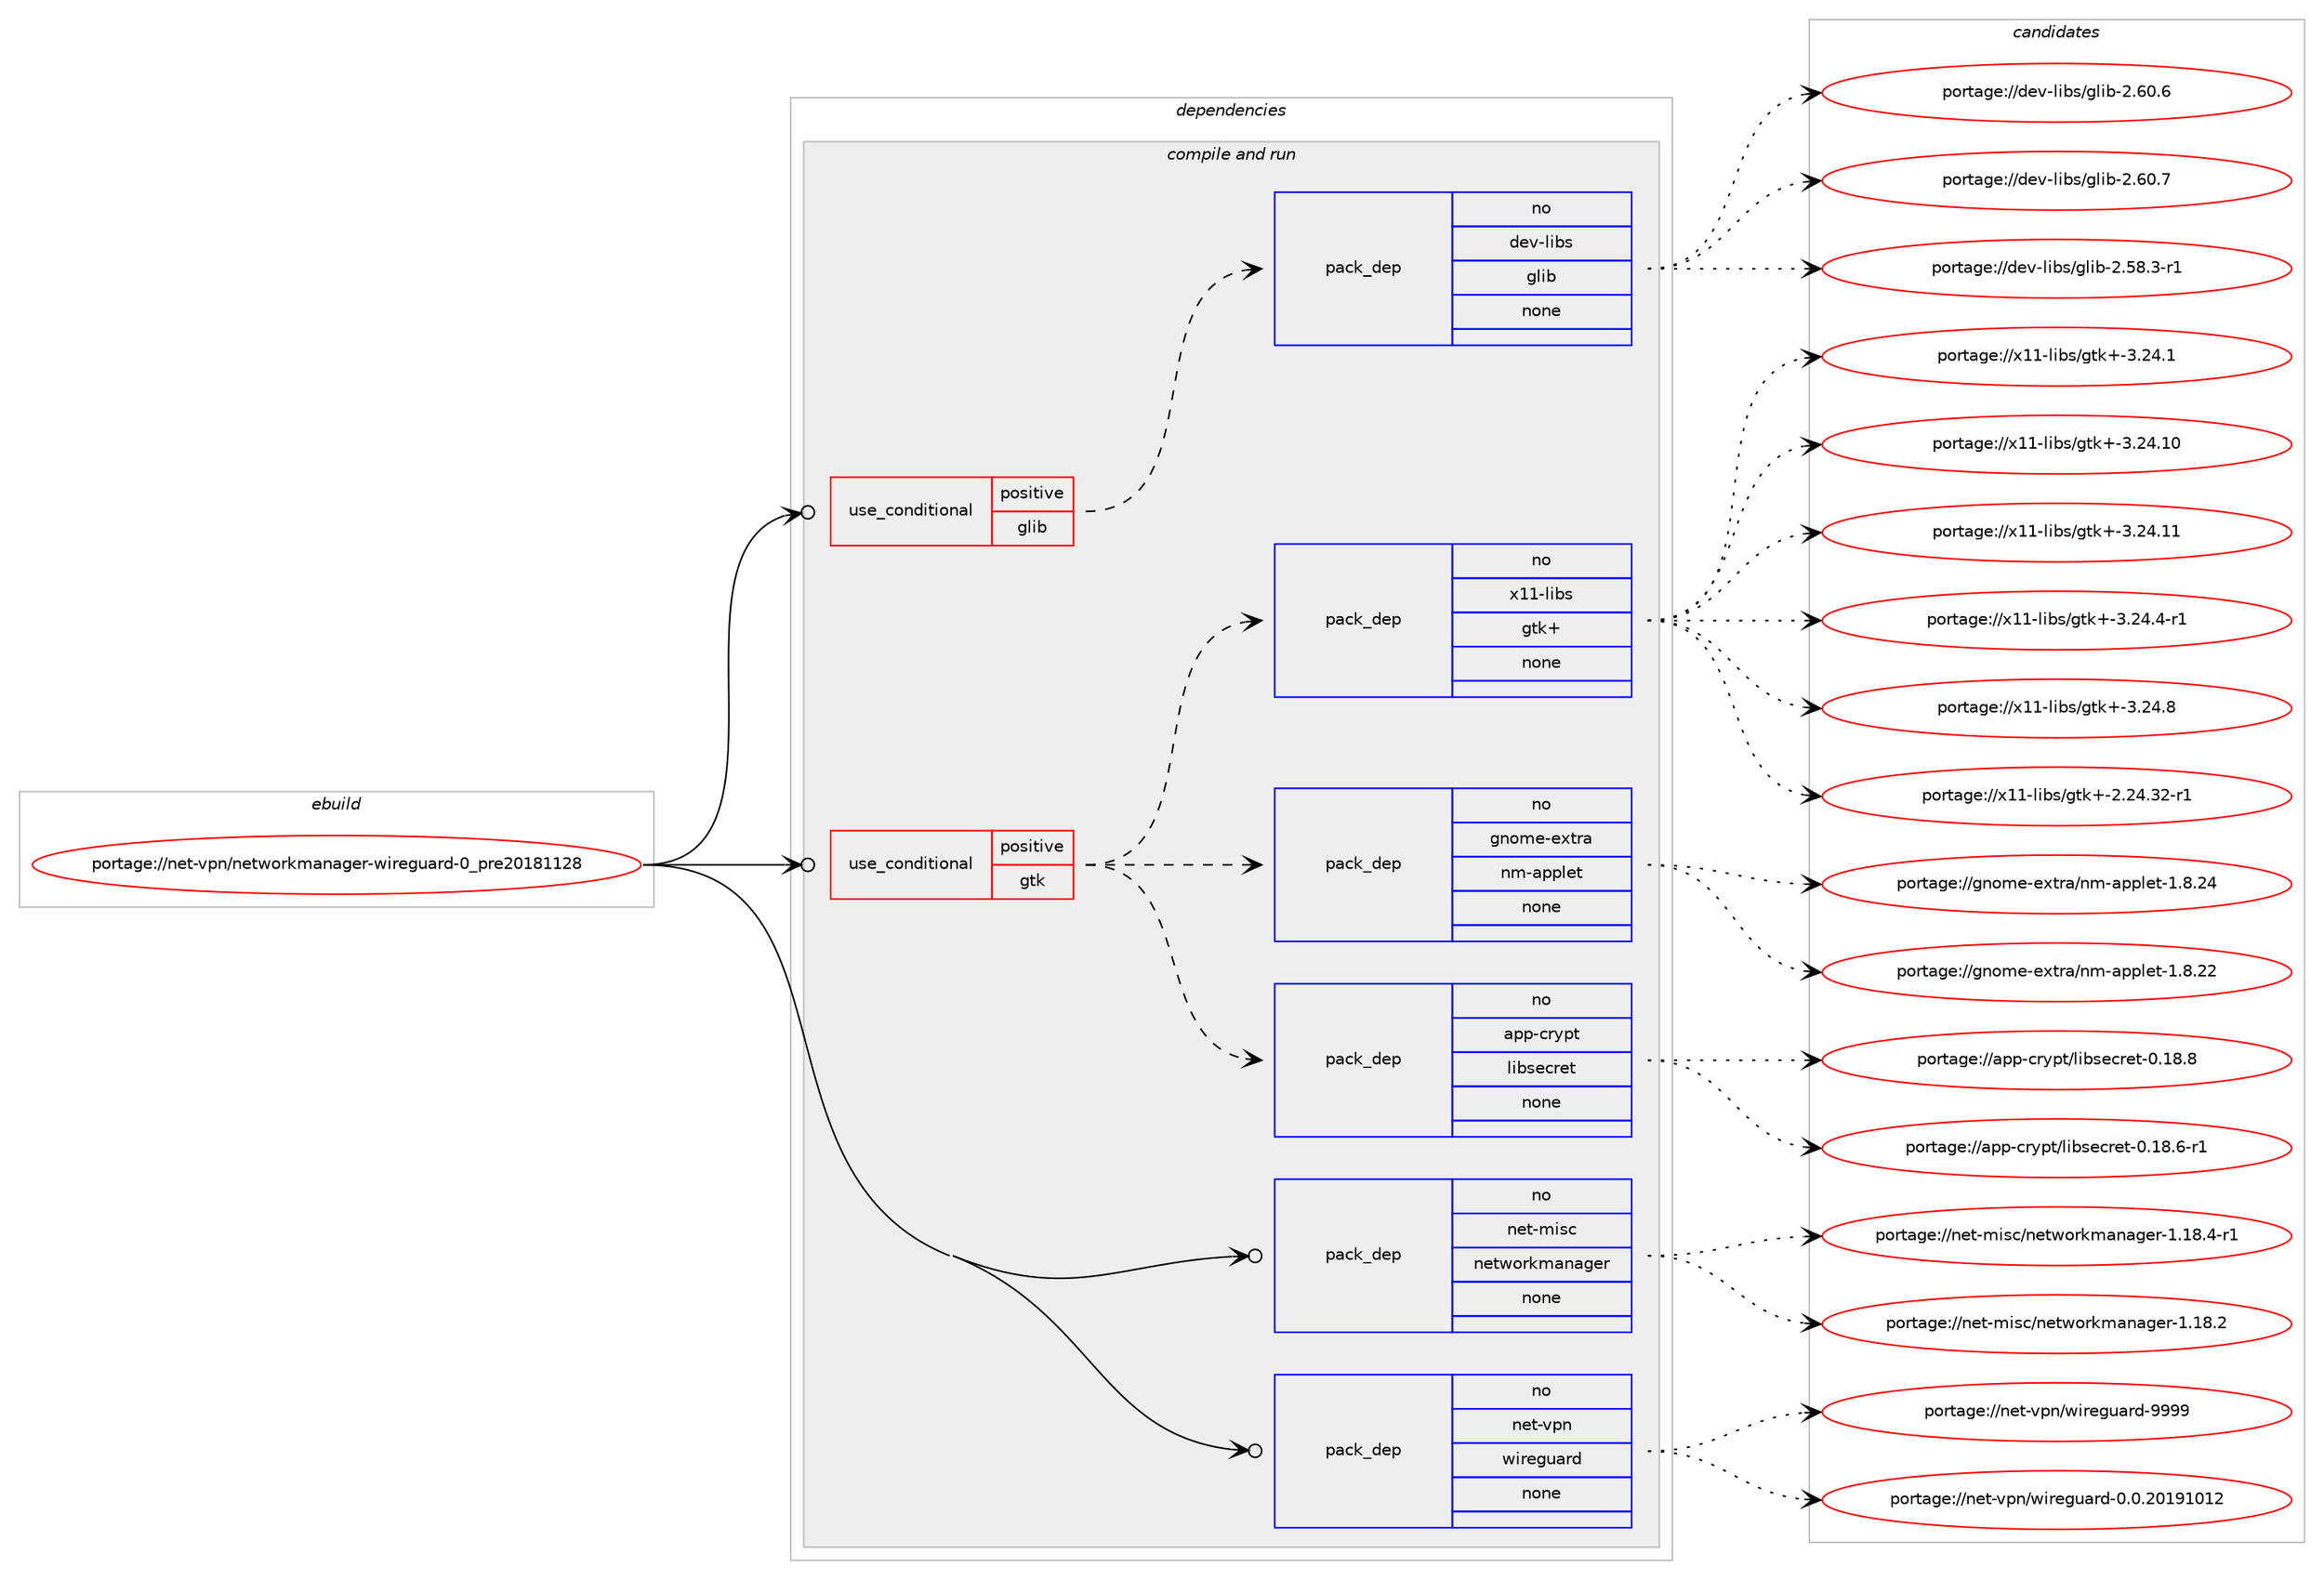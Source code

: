 digraph prolog {

# *************
# Graph options
# *************

newrank=true;
concentrate=true;
compound=true;
graph [rankdir=LR,fontname=Helvetica,fontsize=10,ranksep=1.5];#, ranksep=2.5, nodesep=0.2];
edge  [arrowhead=vee];
node  [fontname=Helvetica,fontsize=10];

# **********
# The ebuild
# **********

subgraph cluster_leftcol {
color=gray;
rank=same;
label=<<i>ebuild</i>>;
id [label="portage://net-vpn/networkmanager-wireguard-0_pre20181128", color=red, width=4, href="../net-vpn/networkmanager-wireguard-0_pre20181128.svg"];
}

# ****************
# The dependencies
# ****************

subgraph cluster_midcol {
color=gray;
label=<<i>dependencies</i>>;
subgraph cluster_compile {
fillcolor="#eeeeee";
style=filled;
label=<<i>compile</i>>;
}
subgraph cluster_compileandrun {
fillcolor="#eeeeee";
style=filled;
label=<<i>compile and run</i>>;
subgraph cond94011 {
dependency376056 [label=<<TABLE BORDER="0" CELLBORDER="1" CELLSPACING="0" CELLPADDING="4"><TR><TD ROWSPAN="3" CELLPADDING="10">use_conditional</TD></TR><TR><TD>positive</TD></TR><TR><TD>glib</TD></TR></TABLE>>, shape=none, color=red];
subgraph pack275668 {
dependency376057 [label=<<TABLE BORDER="0" CELLBORDER="1" CELLSPACING="0" CELLPADDING="4" WIDTH="220"><TR><TD ROWSPAN="6" CELLPADDING="30">pack_dep</TD></TR><TR><TD WIDTH="110">no</TD></TR><TR><TD>dev-libs</TD></TR><TR><TD>glib</TD></TR><TR><TD>none</TD></TR><TR><TD></TD></TR></TABLE>>, shape=none, color=blue];
}
dependency376056:e -> dependency376057:w [weight=20,style="dashed",arrowhead="vee"];
}
id:e -> dependency376056:w [weight=20,style="solid",arrowhead="odotvee"];
subgraph cond94012 {
dependency376058 [label=<<TABLE BORDER="0" CELLBORDER="1" CELLSPACING="0" CELLPADDING="4"><TR><TD ROWSPAN="3" CELLPADDING="10">use_conditional</TD></TR><TR><TD>positive</TD></TR><TR><TD>gtk</TD></TR></TABLE>>, shape=none, color=red];
subgraph pack275669 {
dependency376059 [label=<<TABLE BORDER="0" CELLBORDER="1" CELLSPACING="0" CELLPADDING="4" WIDTH="220"><TR><TD ROWSPAN="6" CELLPADDING="30">pack_dep</TD></TR><TR><TD WIDTH="110">no</TD></TR><TR><TD>app-crypt</TD></TR><TR><TD>libsecret</TD></TR><TR><TD>none</TD></TR><TR><TD></TD></TR></TABLE>>, shape=none, color=blue];
}
dependency376058:e -> dependency376059:w [weight=20,style="dashed",arrowhead="vee"];
subgraph pack275670 {
dependency376060 [label=<<TABLE BORDER="0" CELLBORDER="1" CELLSPACING="0" CELLPADDING="4" WIDTH="220"><TR><TD ROWSPAN="6" CELLPADDING="30">pack_dep</TD></TR><TR><TD WIDTH="110">no</TD></TR><TR><TD>gnome-extra</TD></TR><TR><TD>nm-applet</TD></TR><TR><TD>none</TD></TR><TR><TD></TD></TR></TABLE>>, shape=none, color=blue];
}
dependency376058:e -> dependency376060:w [weight=20,style="dashed",arrowhead="vee"];
subgraph pack275671 {
dependency376061 [label=<<TABLE BORDER="0" CELLBORDER="1" CELLSPACING="0" CELLPADDING="4" WIDTH="220"><TR><TD ROWSPAN="6" CELLPADDING="30">pack_dep</TD></TR><TR><TD WIDTH="110">no</TD></TR><TR><TD>x11-libs</TD></TR><TR><TD>gtk+</TD></TR><TR><TD>none</TD></TR><TR><TD></TD></TR></TABLE>>, shape=none, color=blue];
}
dependency376058:e -> dependency376061:w [weight=20,style="dashed",arrowhead="vee"];
}
id:e -> dependency376058:w [weight=20,style="solid",arrowhead="odotvee"];
subgraph pack275672 {
dependency376062 [label=<<TABLE BORDER="0" CELLBORDER="1" CELLSPACING="0" CELLPADDING="4" WIDTH="220"><TR><TD ROWSPAN="6" CELLPADDING="30">pack_dep</TD></TR><TR><TD WIDTH="110">no</TD></TR><TR><TD>net-misc</TD></TR><TR><TD>networkmanager</TD></TR><TR><TD>none</TD></TR><TR><TD></TD></TR></TABLE>>, shape=none, color=blue];
}
id:e -> dependency376062:w [weight=20,style="solid",arrowhead="odotvee"];
subgraph pack275673 {
dependency376063 [label=<<TABLE BORDER="0" CELLBORDER="1" CELLSPACING="0" CELLPADDING="4" WIDTH="220"><TR><TD ROWSPAN="6" CELLPADDING="30">pack_dep</TD></TR><TR><TD WIDTH="110">no</TD></TR><TR><TD>net-vpn</TD></TR><TR><TD>wireguard</TD></TR><TR><TD>none</TD></TR><TR><TD></TD></TR></TABLE>>, shape=none, color=blue];
}
id:e -> dependency376063:w [weight=20,style="solid",arrowhead="odotvee"];
}
subgraph cluster_run {
fillcolor="#eeeeee";
style=filled;
label=<<i>run</i>>;
}
}

# **************
# The candidates
# **************

subgraph cluster_choices {
rank=same;
color=gray;
label=<<i>candidates</i>>;

subgraph choice275668 {
color=black;
nodesep=1;
choiceportage10010111845108105981154710310810598455046535646514511449 [label="portage://dev-libs/glib-2.58.3-r1", color=red, width=4,href="../dev-libs/glib-2.58.3-r1.svg"];
choiceportage1001011184510810598115471031081059845504654484654 [label="portage://dev-libs/glib-2.60.6", color=red, width=4,href="../dev-libs/glib-2.60.6.svg"];
choiceportage1001011184510810598115471031081059845504654484655 [label="portage://dev-libs/glib-2.60.7", color=red, width=4,href="../dev-libs/glib-2.60.7.svg"];
dependency376057:e -> choiceportage10010111845108105981154710310810598455046535646514511449:w [style=dotted,weight="100"];
dependency376057:e -> choiceportage1001011184510810598115471031081059845504654484654:w [style=dotted,weight="100"];
dependency376057:e -> choiceportage1001011184510810598115471031081059845504654484655:w [style=dotted,weight="100"];
}
subgraph choice275669 {
color=black;
nodesep=1;
choiceportage971121124599114121112116471081059811510199114101116454846495646544511449 [label="portage://app-crypt/libsecret-0.18.6-r1", color=red, width=4,href="../app-crypt/libsecret-0.18.6-r1.svg"];
choiceportage97112112459911412111211647108105981151019911410111645484649564656 [label="portage://app-crypt/libsecret-0.18.8", color=red, width=4,href="../app-crypt/libsecret-0.18.8.svg"];
dependency376059:e -> choiceportage971121124599114121112116471081059811510199114101116454846495646544511449:w [style=dotted,weight="100"];
dependency376059:e -> choiceportage97112112459911412111211647108105981151019911410111645484649564656:w [style=dotted,weight="100"];
}
subgraph choice275670 {
color=black;
nodesep=1;
choiceportage103110111109101451011201161149747110109459711211210810111645494656465050 [label="portage://gnome-extra/nm-applet-1.8.22", color=red, width=4,href="../gnome-extra/nm-applet-1.8.22.svg"];
choiceportage103110111109101451011201161149747110109459711211210810111645494656465052 [label="portage://gnome-extra/nm-applet-1.8.24", color=red, width=4,href="../gnome-extra/nm-applet-1.8.24.svg"];
dependency376060:e -> choiceportage103110111109101451011201161149747110109459711211210810111645494656465050:w [style=dotted,weight="100"];
dependency376060:e -> choiceportage103110111109101451011201161149747110109459711211210810111645494656465052:w [style=dotted,weight="100"];
}
subgraph choice275671 {
color=black;
nodesep=1;
choiceportage12049494510810598115471031161074345504650524651504511449 [label="portage://x11-libs/gtk+-2.24.32-r1", color=red, width=4,href="../x11-libs/gtk+-2.24.32-r1.svg"];
choiceportage12049494510810598115471031161074345514650524649 [label="portage://x11-libs/gtk+-3.24.1", color=red, width=4,href="../x11-libs/gtk+-3.24.1.svg"];
choiceportage1204949451081059811547103116107434551465052464948 [label="portage://x11-libs/gtk+-3.24.10", color=red, width=4,href="../x11-libs/gtk+-3.24.10.svg"];
choiceportage1204949451081059811547103116107434551465052464949 [label="portage://x11-libs/gtk+-3.24.11", color=red, width=4,href="../x11-libs/gtk+-3.24.11.svg"];
choiceportage120494945108105981154710311610743455146505246524511449 [label="portage://x11-libs/gtk+-3.24.4-r1", color=red, width=4,href="../x11-libs/gtk+-3.24.4-r1.svg"];
choiceportage12049494510810598115471031161074345514650524656 [label="portage://x11-libs/gtk+-3.24.8", color=red, width=4,href="../x11-libs/gtk+-3.24.8.svg"];
dependency376061:e -> choiceportage12049494510810598115471031161074345504650524651504511449:w [style=dotted,weight="100"];
dependency376061:e -> choiceportage12049494510810598115471031161074345514650524649:w [style=dotted,weight="100"];
dependency376061:e -> choiceportage1204949451081059811547103116107434551465052464948:w [style=dotted,weight="100"];
dependency376061:e -> choiceportage1204949451081059811547103116107434551465052464949:w [style=dotted,weight="100"];
dependency376061:e -> choiceportage120494945108105981154710311610743455146505246524511449:w [style=dotted,weight="100"];
dependency376061:e -> choiceportage12049494510810598115471031161074345514650524656:w [style=dotted,weight="100"];
}
subgraph choice275672 {
color=black;
nodesep=1;
choiceportage110101116451091051159947110101116119111114107109971109710310111445494649564650 [label="portage://net-misc/networkmanager-1.18.2", color=red, width=4,href="../net-misc/networkmanager-1.18.2.svg"];
choiceportage1101011164510910511599471101011161191111141071099711097103101114454946495646524511449 [label="portage://net-misc/networkmanager-1.18.4-r1", color=red, width=4,href="../net-misc/networkmanager-1.18.4-r1.svg"];
dependency376062:e -> choiceportage110101116451091051159947110101116119111114107109971109710310111445494649564650:w [style=dotted,weight="100"];
dependency376062:e -> choiceportage1101011164510910511599471101011161191111141071099711097103101114454946495646524511449:w [style=dotted,weight="100"];
}
subgraph choice275673 {
color=black;
nodesep=1;
choiceportage11010111645118112110471191051141011031179711410045484648465048495749484950 [label="portage://net-vpn/wireguard-0.0.20191012", color=red, width=4,href="../net-vpn/wireguard-0.0.20191012.svg"];
choiceportage1101011164511811211047119105114101103117971141004557575757 [label="portage://net-vpn/wireguard-9999", color=red, width=4,href="../net-vpn/wireguard-9999.svg"];
dependency376063:e -> choiceportage11010111645118112110471191051141011031179711410045484648465048495749484950:w [style=dotted,weight="100"];
dependency376063:e -> choiceportage1101011164511811211047119105114101103117971141004557575757:w [style=dotted,weight="100"];
}
}

}
